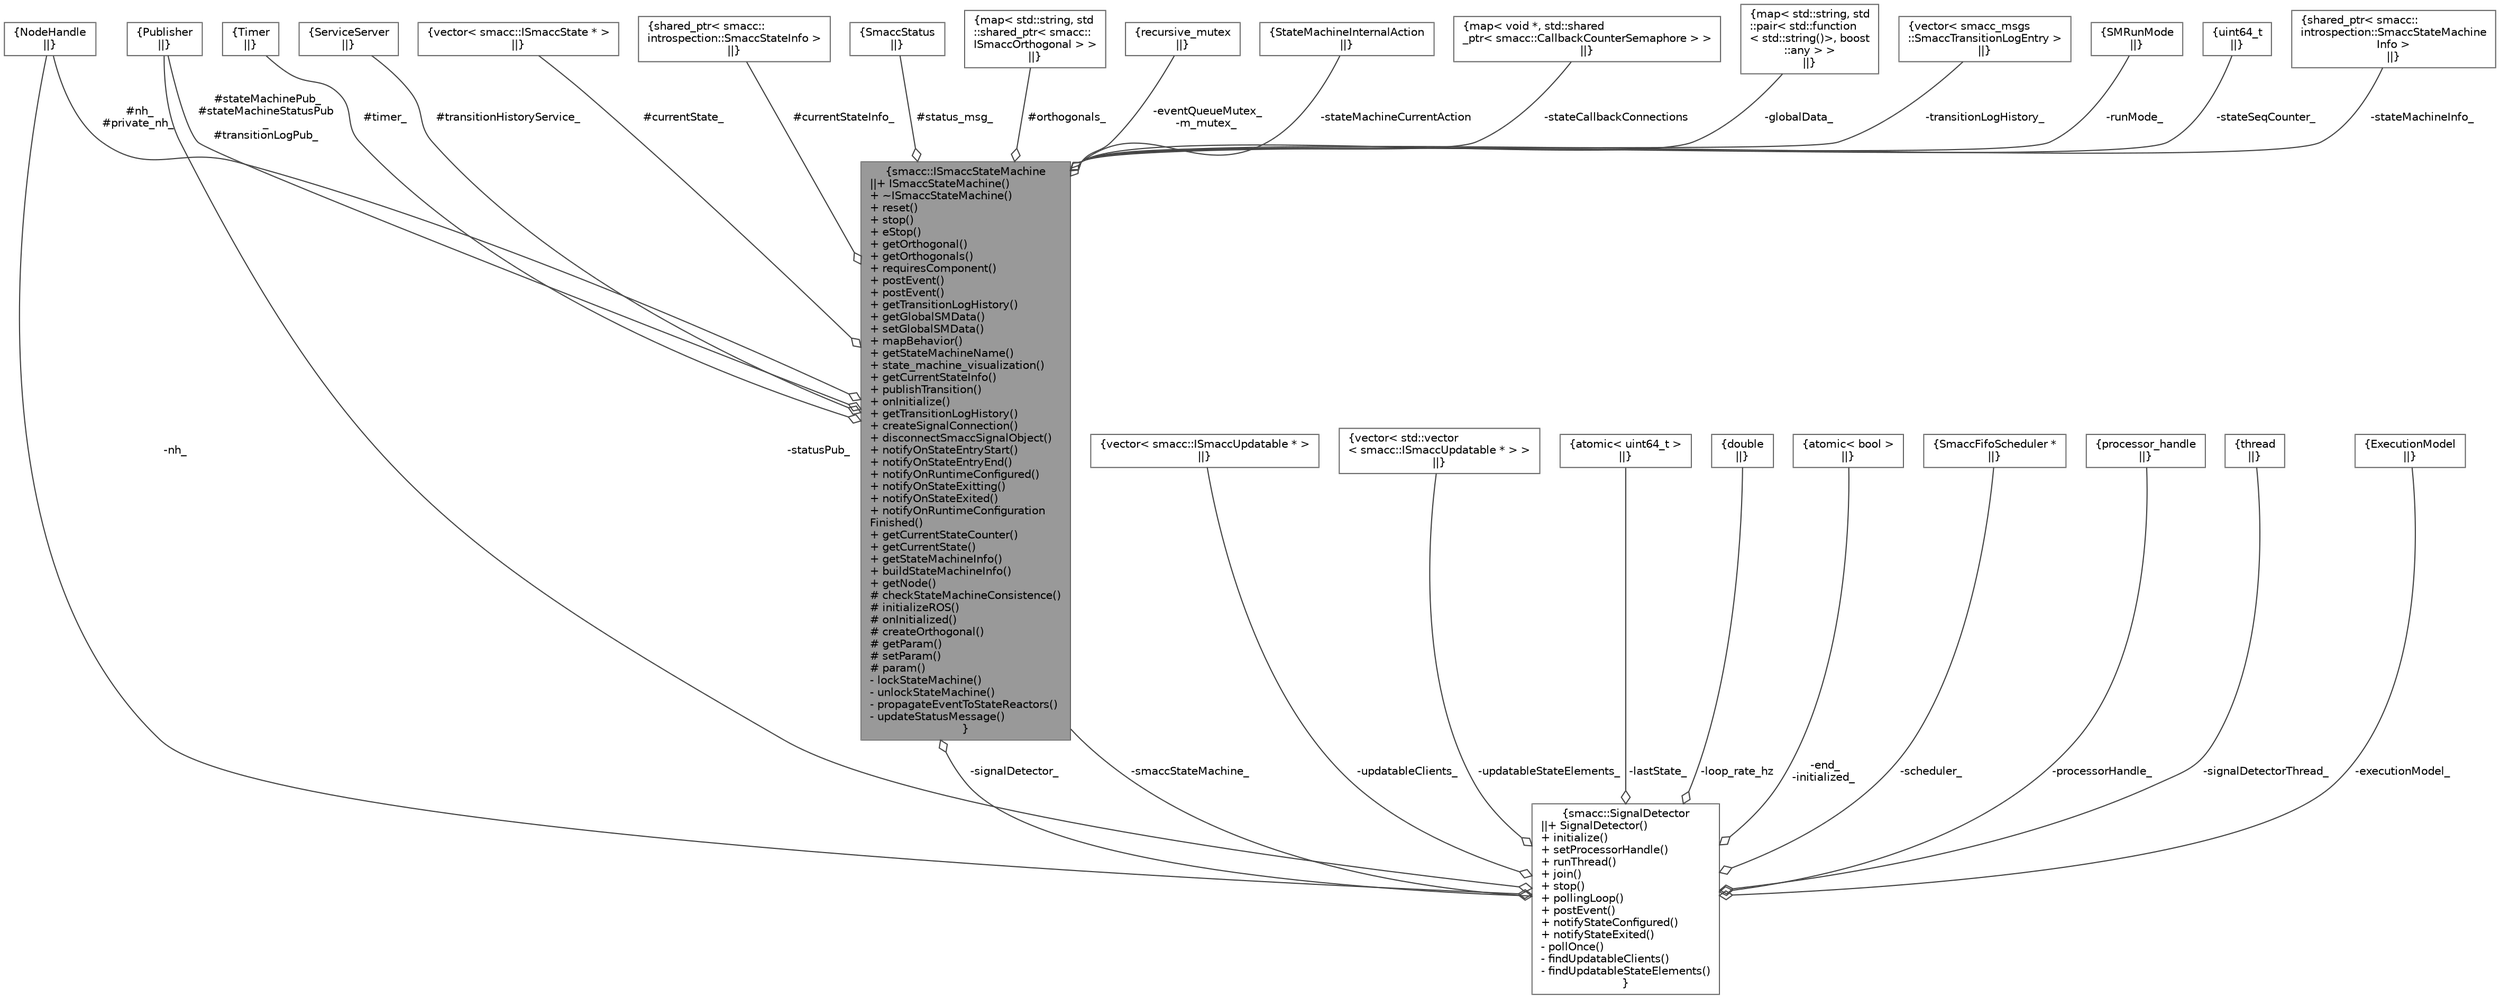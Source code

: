 digraph "smacc::ISmaccStateMachine"
{
 // LATEX_PDF_SIZE
  bgcolor="transparent";
  edge [fontname=Helvetica,fontsize=10,labelfontname=Helvetica,labelfontsize=10];
  node [fontname=Helvetica,fontsize=10,shape=box,height=0.2,width=0.4];
  Node1 [label="{smacc::ISmaccStateMachine\n||+ ISmaccStateMachine()\l+ ~ISmaccStateMachine()\l+ reset()\l+ stop()\l+ eStop()\l+ getOrthogonal()\l+ getOrthogonals()\l+ requiresComponent()\l+ postEvent()\l+ postEvent()\l+ getTransitionLogHistory()\l+ getGlobalSMData()\l+ setGlobalSMData()\l+ mapBehavior()\l+ getStateMachineName()\l+ state_machine_visualization()\l+ getCurrentStateInfo()\l+ publishTransition()\l+ onInitialize()\l+ getTransitionLogHistory()\l+ createSignalConnection()\l+ disconnectSmaccSignalObject()\l+ notifyOnStateEntryStart()\l+ notifyOnStateEntryEnd()\l+ notifyOnRuntimeConfigured()\l+ notifyOnStateExitting()\l+ notifyOnStateExited()\l+ notifyOnRuntimeConfiguration\lFinished()\l+ getCurrentStateCounter()\l+ getCurrentState()\l+ getStateMachineInfo()\l+ buildStateMachineInfo()\l+ getNode()\l# checkStateMachineConsistence()\l# initializeROS()\l# onInitialized()\l# createOrthogonal()\l# getParam()\l# setParam()\l# param()\l- lockStateMachine()\l- unlockStateMachine()\l- propagateEventToStateReactors()\l- updateStatusMessage()\l}",height=0.2,width=0.4,color="gray40", fillcolor="grey60", style="filled", fontcolor="black",tooltip=" "];
  Node2 -> Node1 [color="grey25",style="solid",label=" #nh_\n#private_nh_" ,arrowhead="odiamond"];
  Node2 [label="{NodeHandle\n||}",height=0.2,width=0.4,color="gray40", fillcolor="white", style="filled",tooltip=" "];
  Node3 -> Node1 [color="grey25",style="solid",label=" #timer_" ,arrowhead="odiamond"];
  Node3 [label="{Timer\n||}",height=0.2,width=0.4,color="gray40", fillcolor="white", style="filled",tooltip=" "];
  Node4 -> Node1 [color="grey25",style="solid",label=" #stateMachinePub_\n#stateMachineStatusPub\l_\n#transitionLogPub_" ,arrowhead="odiamond"];
  Node4 [label="{Publisher\n||}",height=0.2,width=0.4,color="gray40", fillcolor="white", style="filled",tooltip=" "];
  Node5 -> Node1 [color="grey25",style="solid",label=" #transitionHistoryService_" ,arrowhead="odiamond"];
  Node5 [label="{ServiceServer\n||}",height=0.2,width=0.4,color="gray40", fillcolor="white", style="filled",tooltip=" "];
  Node6 -> Node1 [color="grey25",style="solid",label=" #currentState_" ,arrowhead="odiamond"];
  Node6 [label="{vector\< smacc::ISmaccState * \>\n||}",height=0.2,width=0.4,color="gray40", fillcolor="white", style="filled",tooltip=" "];
  Node7 -> Node1 [color="grey25",style="solid",label=" #currentStateInfo_" ,arrowhead="odiamond"];
  Node7 [label="{shared_ptr\< smacc::\lintrospection::SmaccStateInfo \>\n||}",height=0.2,width=0.4,color="gray40", fillcolor="white", style="filled",tooltip=" "];
  Node8 -> Node1 [color="grey25",style="solid",label=" #status_msg_" ,arrowhead="odiamond"];
  Node8 [label="{SmaccStatus\n||}",height=0.2,width=0.4,color="gray40", fillcolor="white", style="filled",tooltip=" "];
  Node9 -> Node1 [color="grey25",style="solid",label=" #orthogonals_" ,arrowhead="odiamond"];
  Node9 [label="{map\< std::string, std\l::shared_ptr\< smacc::\lISmaccOrthogonal \> \>\n||}",height=0.2,width=0.4,color="gray40", fillcolor="white", style="filled",tooltip=" "];
  Node10 -> Node1 [color="grey25",style="solid",label=" -eventQueueMutex_\n-m_mutex_" ,arrowhead="odiamond"];
  Node10 [label="{recursive_mutex\n||}",height=0.2,width=0.4,color="gray40", fillcolor="white", style="filled",tooltip=" "];
  Node11 -> Node1 [color="grey25",style="solid",label=" -stateMachineCurrentAction" ,arrowhead="odiamond"];
  Node11 [label="{StateMachineInternalAction\n||}",height=0.2,width=0.4,color="gray40", fillcolor="white", style="filled",tooltip=" "];
  Node12 -> Node1 [color="grey25",style="solid",label=" -stateCallbackConnections" ,arrowhead="odiamond"];
  Node12 [label="{map\< void *, std::shared\l_ptr\< smacc::CallbackCounterSemaphore \> \>\n||}",height=0.2,width=0.4,color="gray40", fillcolor="white", style="filled",tooltip=" "];
  Node13 -> Node1 [color="grey25",style="solid",label=" -globalData_" ,arrowhead="odiamond"];
  Node13 [label="{map\< std::string, std\l::pair\< std::function\l\< std::string()\>, boost\l::any \> \>\n||}",height=0.2,width=0.4,color="gray40", fillcolor="white", style="filled",tooltip=" "];
  Node14 -> Node1 [color="grey25",style="solid",label=" -transitionLogHistory_" ,arrowhead="odiamond"];
  Node14 [label="{vector\< smacc_msgs\l::SmaccTransitionLogEntry \>\n||}",height=0.2,width=0.4,color="gray40", fillcolor="white", style="filled",tooltip=" "];
  Node15 -> Node1 [color="grey25",style="solid",label=" -runMode_" ,arrowhead="odiamond"];
  Node15 [label="{SMRunMode\n||}",height=0.2,width=0.4,color="gray40", fillcolor="white", style="filled",tooltip=" "];
  Node16 -> Node1 [color="grey25",style="solid",label=" -signalDetector_" ,arrowhead="odiamond"];
  Node16 [label="{smacc::SignalDetector\n||+ SignalDetector()\l+ initialize()\l+ setProcessorHandle()\l+ runThread()\l+ join()\l+ stop()\l+ pollingLoop()\l+ postEvent()\l+ notifyStateConfigured()\l+ notifyStateExited()\l- pollOnce()\l- findUpdatableClients()\l- findUpdatableStateElements()\l}",height=0.2,width=0.4,color="gray40", fillcolor="white", style="filled",URL="$classsmacc_1_1SignalDetector.html",tooltip=" "];
  Node1 -> Node16 [color="grey25",style="solid",label=" -smaccStateMachine_" ,arrowhead="odiamond"];
  Node17 -> Node16 [color="grey25",style="solid",label=" -updatableClients_" ,arrowhead="odiamond"];
  Node17 [label="{vector\< smacc::ISmaccUpdatable * \>\n||}",height=0.2,width=0.4,color="gray40", fillcolor="white", style="filled",tooltip=" "];
  Node18 -> Node16 [color="grey25",style="solid",label=" -updatableStateElements_" ,arrowhead="odiamond"];
  Node18 [label="{vector\< std::vector\l\< smacc::ISmaccUpdatable * \> \>\n||}",height=0.2,width=0.4,color="gray40", fillcolor="white", style="filled",tooltip=" "];
  Node19 -> Node16 [color="grey25",style="solid",label=" -lastState_" ,arrowhead="odiamond"];
  Node19 [label="{atomic\< uint64_t \>\n||}",height=0.2,width=0.4,color="gray40", fillcolor="white", style="filled",tooltip=" "];
  Node20 -> Node16 [color="grey25",style="solid",label=" -loop_rate_hz" ,arrowhead="odiamond"];
  Node20 [label="{double\n||}",height=0.2,width=0.4,color="gray40", fillcolor="white", style="filled",tooltip=" "];
  Node21 -> Node16 [color="grey25",style="solid",label=" -end_\n-initialized_" ,arrowhead="odiamond"];
  Node21 [label="{atomic\< bool \>\n||}",height=0.2,width=0.4,color="gray40", fillcolor="white", style="filled",tooltip=" "];
  Node2 -> Node16 [color="grey25",style="solid",label=" -nh_" ,arrowhead="odiamond"];
  Node4 -> Node16 [color="grey25",style="solid",label=" -statusPub_" ,arrowhead="odiamond"];
  Node22 -> Node16 [color="grey25",style="solid",label=" -scheduler_" ,arrowhead="odiamond"];
  Node22 [label="{SmaccFifoScheduler *\n||}",height=0.2,width=0.4,color="gray40", fillcolor="white", style="filled",tooltip=" "];
  Node23 -> Node16 [color="grey25",style="solid",label=" -processorHandle_" ,arrowhead="odiamond"];
  Node23 [label="{processor_handle\n||}",height=0.2,width=0.4,color="gray40", fillcolor="white", style="filled",tooltip=" "];
  Node24 -> Node16 [color="grey25",style="solid",label=" -signalDetectorThread_" ,arrowhead="odiamond"];
  Node24 [label="{thread\n||}",height=0.2,width=0.4,color="gray40", fillcolor="white", style="filled",tooltip=" "];
  Node25 -> Node16 [color="grey25",style="solid",label=" -executionModel_" ,arrowhead="odiamond"];
  Node25 [label="{ExecutionModel\n||}",height=0.2,width=0.4,color="gray40", fillcolor="white", style="filled",tooltip=" "];
  Node26 -> Node1 [color="grey25",style="solid",label=" -stateSeqCounter_" ,arrowhead="odiamond"];
  Node26 [label="{uint64_t\n||}",height=0.2,width=0.4,color="gray40", fillcolor="white", style="filled",tooltip=" "];
  Node27 -> Node1 [color="grey25",style="solid",label=" -stateMachineInfo_" ,arrowhead="odiamond"];
  Node27 [label="{shared_ptr\< smacc::\lintrospection::SmaccStateMachine\lInfo \>\n||}",height=0.2,width=0.4,color="gray40", fillcolor="white", style="filled",tooltip=" "];
}
